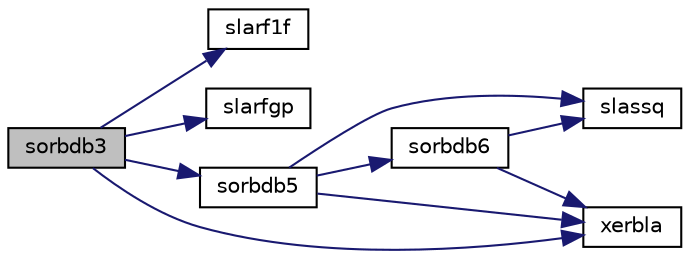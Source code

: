 digraph "sorbdb3"
{
 // LATEX_PDF_SIZE
  edge [fontname="Helvetica",fontsize="10",labelfontname="Helvetica",labelfontsize="10"];
  node [fontname="Helvetica",fontsize="10",shape=record];
  rankdir="LR";
  Node1 [label="sorbdb3",height=0.2,width=0.4,color="black", fillcolor="grey75", style="filled", fontcolor="black",tooltip="SORBDB3"];
  Node1 -> Node2 [color="midnightblue",fontsize="10",style="solid",fontname="Helvetica"];
  Node2 [label="slarf1f",height=0.2,width=0.4,color="black", fillcolor="white", style="filled",URL="$slarf1f_8f.html#aefd3efd961011e8288e1a09bb2e04b99",tooltip="SLARF1F applies an elementary reflector to a general rectangular"];
  Node1 -> Node3 [color="midnightblue",fontsize="10",style="solid",fontname="Helvetica"];
  Node3 [label="slarfgp",height=0.2,width=0.4,color="black", fillcolor="white", style="filled",URL="$slarfgp_8f.html#a351df0aa98f1b5eadb275685a8480ac9",tooltip="SLARFGP generates an elementary reflector (Householder matrix) with non-negative beta."];
  Node1 -> Node4 [color="midnightblue",fontsize="10",style="solid",fontname="Helvetica"];
  Node4 [label="sorbdb5",height=0.2,width=0.4,color="black", fillcolor="white", style="filled",URL="$sorbdb5_8f.html#abf51e243eca31fe1566decd4a629e5f6",tooltip="SORBDB5"];
  Node4 -> Node5 [color="midnightblue",fontsize="10",style="solid",fontname="Helvetica"];
  Node5 [label="slassq",height=0.2,width=0.4,color="black", fillcolor="white", style="filled",URL="$slassq_8f90.html#a0596b4bfa745d0d1c5817d4790921cda",tooltip="SLASSQ updates a sum of squares represented in scaled form."];
  Node4 -> Node6 [color="midnightblue",fontsize="10",style="solid",fontname="Helvetica"];
  Node6 [label="sorbdb6",height=0.2,width=0.4,color="black", fillcolor="white", style="filled",URL="$sorbdb6_8f.html#a36353c494c2aea670e72ed5dcea5201f",tooltip="SORBDB6"];
  Node6 -> Node5 [color="midnightblue",fontsize="10",style="solid",fontname="Helvetica"];
  Node6 -> Node7 [color="midnightblue",fontsize="10",style="solid",fontname="Helvetica"];
  Node7 [label="xerbla",height=0.2,width=0.4,color="black", fillcolor="white", style="filled",URL="$xerbla_8f.html#a377ee61015baf8dea7770b3a404b1c07",tooltip="XERBLA"];
  Node4 -> Node7 [color="midnightblue",fontsize="10",style="solid",fontname="Helvetica"];
  Node1 -> Node7 [color="midnightblue",fontsize="10",style="solid",fontname="Helvetica"];
}
